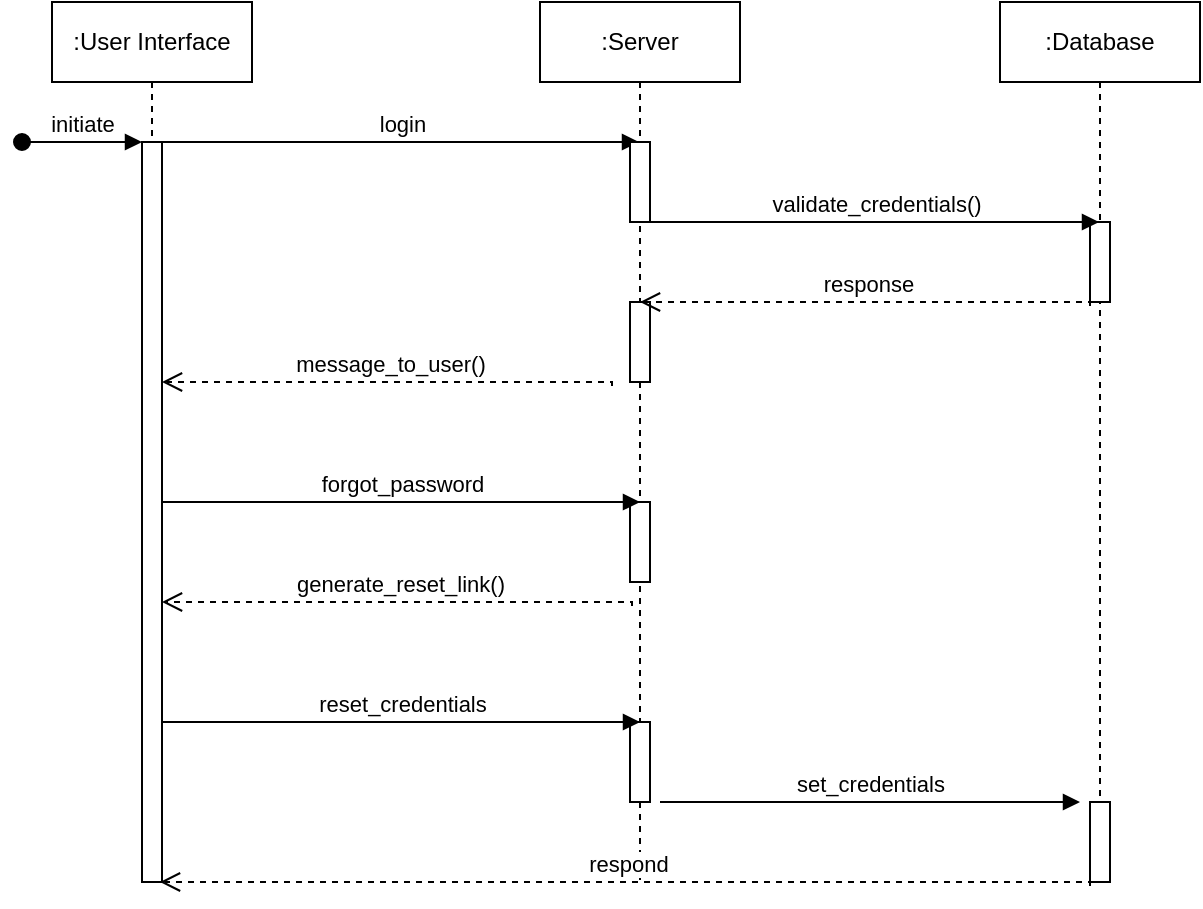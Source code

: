 <mxfile version="24.4.0" type="device">
  <diagram name="Page-1" id="2YBvvXClWsGukQMizWep">
    <mxGraphModel dx="989" dy="606" grid="1" gridSize="10" guides="1" tooltips="1" connect="1" arrows="1" fold="1" page="1" pageScale="1" pageWidth="850" pageHeight="1100" math="0" shadow="0">
      <root>
        <mxCell id="0" />
        <mxCell id="1" parent="0" />
        <mxCell id="aM9ryv3xv72pqoxQDRHE-3" value="initiate" style="html=1;verticalAlign=bottom;startArrow=oval;endArrow=block;startSize=8;edgeStyle=elbowEdgeStyle;elbow=vertical;curved=0;rounded=0;" parent="1" target="aM9ryv3xv72pqoxQDRHE-2" edge="1">
          <mxGeometry relative="1" as="geometry">
            <mxPoint x="161" y="310" as="sourcePoint" />
          </mxGeometry>
        </mxCell>
        <mxCell id="vjuLLrs-eRKcPHH81c3K-3" value=":Database" style="shape=umlLifeline;perimeter=lifelinePerimeter;whiteSpace=wrap;html=1;container=0;dropTarget=0;collapsible=0;recursiveResize=0;outlineConnect=0;portConstraint=eastwest;newEdgeStyle={&quot;edgeStyle&quot;:&quot;elbowEdgeStyle&quot;,&quot;elbow&quot;:&quot;vertical&quot;,&quot;curved&quot;:0,&quot;rounded&quot;:0};" parent="1" vertex="1">
          <mxGeometry x="650" y="240" width="100" height="400" as="geometry" />
        </mxCell>
        <mxCell id="vjuLLrs-eRKcPHH81c3K-24" value="" style="html=1;points=[];perimeter=orthogonalPerimeter;outlineConnect=0;targetShapes=umlLifeline;portConstraint=eastwest;newEdgeStyle={&quot;edgeStyle&quot;:&quot;elbowEdgeStyle&quot;,&quot;elbow&quot;:&quot;vertical&quot;,&quot;curved&quot;:0,&quot;rounded&quot;:0};container=0;" parent="1" vertex="1">
          <mxGeometry x="695" y="350" width="10" height="40" as="geometry" />
        </mxCell>
        <mxCell id="aM9ryv3xv72pqoxQDRHE-1" value=":User Interface" style="shape=umlLifeline;perimeter=lifelinePerimeter;whiteSpace=wrap;html=1;container=0;dropTarget=0;collapsible=0;recursiveResize=0;outlineConnect=0;portConstraint=eastwest;newEdgeStyle={&quot;edgeStyle&quot;:&quot;elbowEdgeStyle&quot;,&quot;elbow&quot;:&quot;vertical&quot;,&quot;curved&quot;:0,&quot;rounded&quot;:0};" parent="1" vertex="1">
          <mxGeometry x="176" y="240" width="100" height="300" as="geometry" />
        </mxCell>
        <mxCell id="aM9ryv3xv72pqoxQDRHE-7" value="login" style="html=1;verticalAlign=bottom;endArrow=block;edgeStyle=elbowEdgeStyle;elbow=vertical;curved=0;rounded=0;" parent="1" edge="1" target="vjuLLrs-eRKcPHH81c3K-1">
          <mxGeometry relative="1" as="geometry">
            <mxPoint x="231" y="310" as="sourcePoint" />
            <Array as="points">
              <mxPoint x="316" y="310" />
            </Array>
            <mxPoint x="581" y="310" as="targetPoint" />
          </mxGeometry>
        </mxCell>
        <mxCell id="vjuLLrs-eRKcPHH81c3K-1" value=":Server" style="shape=umlLifeline;perimeter=lifelinePerimeter;whiteSpace=wrap;html=1;container=0;dropTarget=0;collapsible=0;recursiveResize=0;outlineConnect=0;portConstraint=eastwest;newEdgeStyle={&quot;edgeStyle&quot;:&quot;elbowEdgeStyle&quot;,&quot;elbow&quot;:&quot;vertical&quot;,&quot;curved&quot;:0,&quot;rounded&quot;:0};" parent="1" vertex="1">
          <mxGeometry x="420" y="240" width="100" height="440" as="geometry" />
        </mxCell>
        <mxCell id="vjuLLrs-eRKcPHH81c3K-19" value="" style="html=1;points=[];perimeter=orthogonalPerimeter;outlineConnect=0;targetShapes=umlLifeline;portConstraint=eastwest;newEdgeStyle={&quot;edgeStyle&quot;:&quot;elbowEdgeStyle&quot;,&quot;elbow&quot;:&quot;vertical&quot;,&quot;curved&quot;:0,&quot;rounded&quot;:0};container=0;" parent="vjuLLrs-eRKcPHH81c3K-1" vertex="1">
          <mxGeometry x="45" y="70" width="10" height="40" as="geometry" />
        </mxCell>
        <mxCell id="S207Zg_xeO12ZGjjJf3f-3" value="" style="html=1;points=[];perimeter=orthogonalPerimeter;outlineConnect=0;targetShapes=umlLifeline;portConstraint=eastwest;newEdgeStyle={&quot;edgeStyle&quot;:&quot;elbowEdgeStyle&quot;,&quot;elbow&quot;:&quot;vertical&quot;,&quot;curved&quot;:0,&quot;rounded&quot;:0};container=0;" vertex="1" parent="vjuLLrs-eRKcPHH81c3K-1">
          <mxGeometry x="45" y="150" width="10" height="40" as="geometry" />
        </mxCell>
        <mxCell id="S207Zg_xeO12ZGjjJf3f-6" value="" style="html=1;points=[];perimeter=orthogonalPerimeter;outlineConnect=0;targetShapes=umlLifeline;portConstraint=eastwest;newEdgeStyle={&quot;edgeStyle&quot;:&quot;elbowEdgeStyle&quot;,&quot;elbow&quot;:&quot;vertical&quot;,&quot;curved&quot;:0,&quot;rounded&quot;:0};container=0;" vertex="1" parent="vjuLLrs-eRKcPHH81c3K-1">
          <mxGeometry x="45" y="250" width="10" height="40" as="geometry" />
        </mxCell>
        <mxCell id="S207Zg_xeO12ZGjjJf3f-10" value="" style="html=1;points=[];perimeter=orthogonalPerimeter;outlineConnect=0;targetShapes=umlLifeline;portConstraint=eastwest;newEdgeStyle={&quot;edgeStyle&quot;:&quot;elbowEdgeStyle&quot;,&quot;elbow&quot;:&quot;vertical&quot;,&quot;curved&quot;:0,&quot;rounded&quot;:0};container=0;" vertex="1" parent="vjuLLrs-eRKcPHH81c3K-1">
          <mxGeometry x="45" y="360" width="10" height="40" as="geometry" />
        </mxCell>
        <mxCell id="vjuLLrs-eRKcPHH81c3K-20" value="validate_credentials()" style="html=1;verticalAlign=bottom;endArrow=block;edgeStyle=elbowEdgeStyle;elbow=vertical;curved=0;rounded=0;" parent="1" edge="1" target="vjuLLrs-eRKcPHH81c3K-3">
          <mxGeometry relative="1" as="geometry">
            <mxPoint x="475.5" y="350" as="sourcePoint" />
            <Array as="points">
              <mxPoint x="480.5" y="350" />
            </Array>
            <mxPoint x="650" y="350" as="targetPoint" />
          </mxGeometry>
        </mxCell>
        <mxCell id="vjuLLrs-eRKcPHH81c3K-21" value="response" style="html=1;verticalAlign=bottom;endArrow=open;dashed=1;endSize=8;edgeStyle=elbowEdgeStyle;elbow=vertical;curved=0;rounded=0;" parent="1" edge="1" target="vjuLLrs-eRKcPHH81c3K-1">
          <mxGeometry relative="1" as="geometry">
            <mxPoint x="345.024" y="390" as="targetPoint" />
            <Array as="points">
              <mxPoint x="804" y="390" />
            </Array>
            <mxPoint x="695" y="392" as="sourcePoint" />
          </mxGeometry>
        </mxCell>
        <mxCell id="aM9ryv3xv72pqoxQDRHE-2" value="" style="html=1;points=[];perimeter=orthogonalPerimeter;outlineConnect=0;targetShapes=umlLifeline;portConstraint=eastwest;newEdgeStyle={&quot;edgeStyle&quot;:&quot;elbowEdgeStyle&quot;,&quot;elbow&quot;:&quot;vertical&quot;,&quot;curved&quot;:0,&quot;rounded&quot;:0};container=0;" parent="1" vertex="1">
          <mxGeometry x="221" y="310" width="10" height="370" as="geometry" />
        </mxCell>
        <mxCell id="S207Zg_xeO12ZGjjJf3f-4" value="message_to_user()" style="html=1;verticalAlign=bottom;endArrow=open;dashed=1;endSize=8;edgeStyle=elbowEdgeStyle;elbow=vertical;curved=0;rounded=0;" edge="1" parent="1">
          <mxGeometry relative="1" as="geometry">
            <mxPoint x="231" y="430" as="targetPoint" />
            <Array as="points">
              <mxPoint x="565" y="430" />
            </Array>
            <mxPoint x="456" y="432" as="sourcePoint" />
          </mxGeometry>
        </mxCell>
        <mxCell id="S207Zg_xeO12ZGjjJf3f-5" value="forgot_password" style="html=1;verticalAlign=bottom;endArrow=block;edgeStyle=elbowEdgeStyle;elbow=vertical;curved=0;rounded=0;" edge="1" parent="1">
          <mxGeometry relative="1" as="geometry">
            <mxPoint x="231" y="490" as="sourcePoint" />
            <Array as="points">
              <mxPoint x="316" y="490" />
            </Array>
            <mxPoint x="470" y="490" as="targetPoint" />
          </mxGeometry>
        </mxCell>
        <mxCell id="S207Zg_xeO12ZGjjJf3f-8" value="generate_reset_link()" style="html=1;verticalAlign=bottom;endArrow=open;dashed=1;endSize=8;edgeStyle=elbowEdgeStyle;elbow=vertical;curved=0;rounded=0;" edge="1" parent="1" target="aM9ryv3xv72pqoxQDRHE-2">
          <mxGeometry relative="1" as="geometry">
            <mxPoint x="241" y="540" as="targetPoint" />
            <Array as="points">
              <mxPoint x="575" y="540" />
            </Array>
            <mxPoint x="466" y="542" as="sourcePoint" />
          </mxGeometry>
        </mxCell>
        <mxCell id="S207Zg_xeO12ZGjjJf3f-9" value="reset_credentials" style="html=1;verticalAlign=bottom;endArrow=block;edgeStyle=elbowEdgeStyle;elbow=vertical;curved=0;rounded=0;" edge="1" parent="1">
          <mxGeometry relative="1" as="geometry">
            <mxPoint x="231" y="600" as="sourcePoint" />
            <Array as="points">
              <mxPoint x="316" y="600" />
            </Array>
            <mxPoint x="470" y="600" as="targetPoint" />
          </mxGeometry>
        </mxCell>
        <mxCell id="S207Zg_xeO12ZGjjJf3f-11" value="set_credentials" style="html=1;verticalAlign=bottom;endArrow=block;edgeStyle=elbowEdgeStyle;elbow=vertical;curved=0;rounded=0;" edge="1" parent="1">
          <mxGeometry relative="1" as="geometry">
            <mxPoint x="480" y="640" as="sourcePoint" />
            <Array as="points">
              <mxPoint x="565" y="640" />
            </Array>
            <mxPoint x="690" y="640" as="targetPoint" />
          </mxGeometry>
        </mxCell>
        <mxCell id="S207Zg_xeO12ZGjjJf3f-12" value="" style="html=1;points=[];perimeter=orthogonalPerimeter;outlineConnect=0;targetShapes=umlLifeline;portConstraint=eastwest;newEdgeStyle={&quot;edgeStyle&quot;:&quot;elbowEdgeStyle&quot;,&quot;elbow&quot;:&quot;vertical&quot;,&quot;curved&quot;:0,&quot;rounded&quot;:0};container=0;" vertex="1" parent="1">
          <mxGeometry x="695" y="640" width="10" height="40" as="geometry" />
        </mxCell>
        <mxCell id="S207Zg_xeO12ZGjjJf3f-13" value="respond" style="html=1;verticalAlign=bottom;endArrow=open;dashed=1;endSize=8;edgeStyle=elbowEdgeStyle;elbow=vertical;curved=0;rounded=0;" edge="1" parent="1">
          <mxGeometry relative="1" as="geometry">
            <mxPoint x="230" y="680" as="targetPoint" />
            <Array as="points">
              <mxPoint x="804" y="680" />
            </Array>
            <mxPoint x="695" y="682" as="sourcePoint" />
          </mxGeometry>
        </mxCell>
      </root>
    </mxGraphModel>
  </diagram>
</mxfile>

